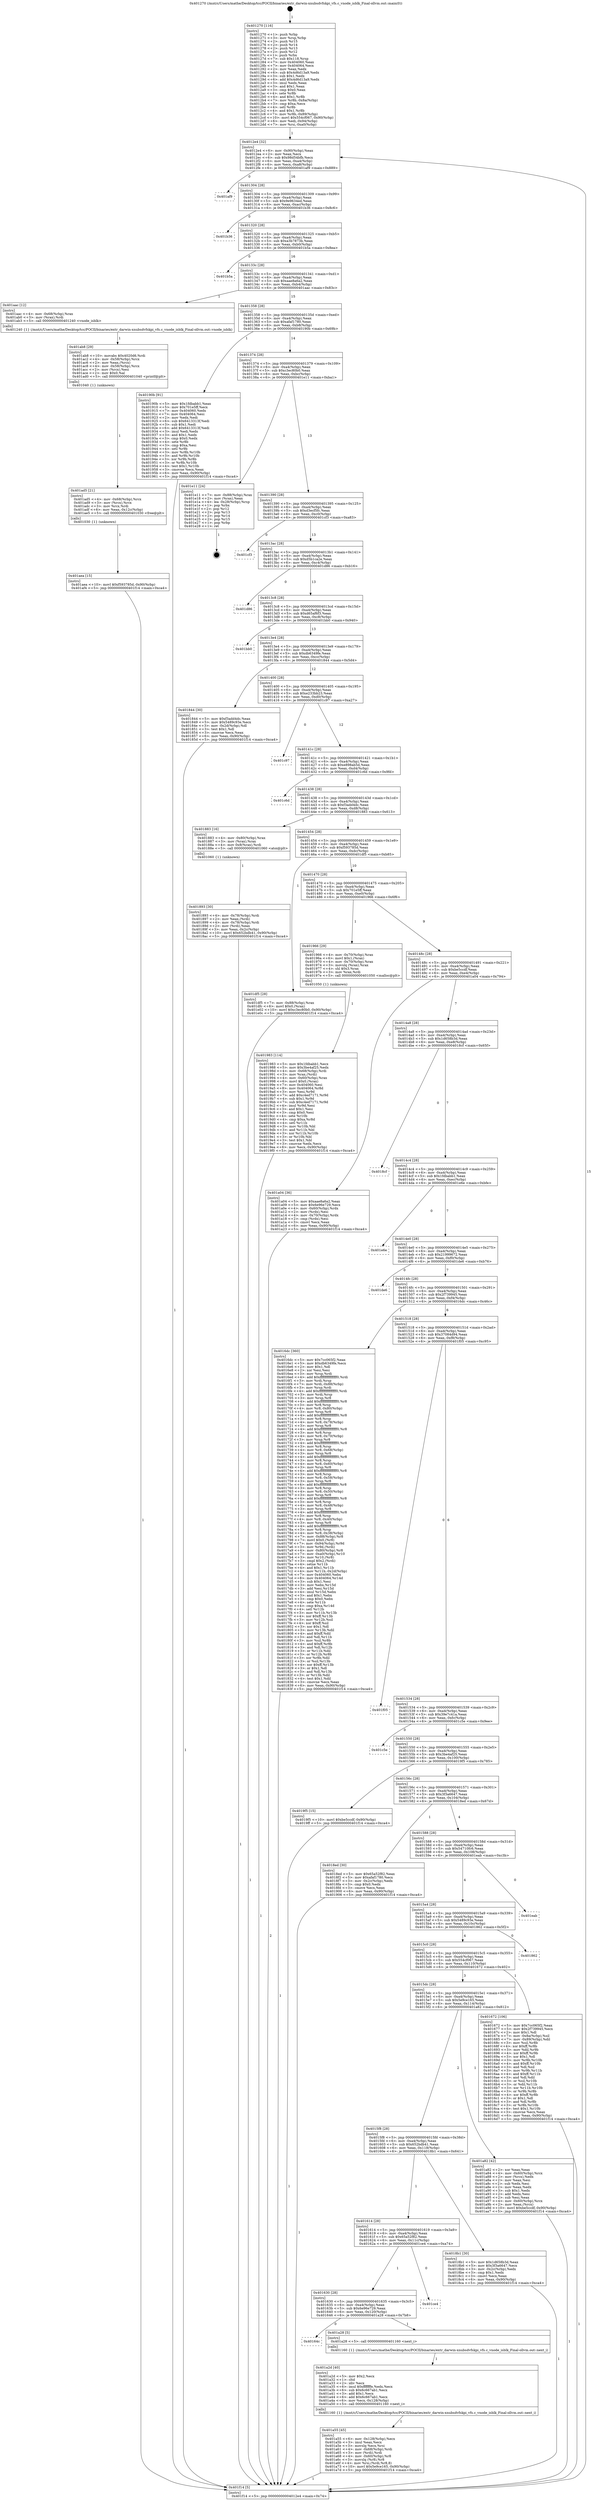 digraph "0x401270" {
  label = "0x401270 (/mnt/c/Users/mathe/Desktop/tcc/POCII/binaries/extr_darwin-xnubsdvfskpi_vfs.c_vnode_isblk_Final-ollvm.out::main(0))"
  labelloc = "t"
  node[shape=record]

  Entry [label="",width=0.3,height=0.3,shape=circle,fillcolor=black,style=filled]
  "0x4012e4" [label="{
     0x4012e4 [32]\l
     | [instrs]\l
     &nbsp;&nbsp;0x4012e4 \<+6\>: mov -0x90(%rbp),%eax\l
     &nbsp;&nbsp;0x4012ea \<+2\>: mov %eax,%ecx\l
     &nbsp;&nbsp;0x4012ec \<+6\>: sub $0x98d54bfb,%ecx\l
     &nbsp;&nbsp;0x4012f2 \<+6\>: mov %eax,-0xa4(%rbp)\l
     &nbsp;&nbsp;0x4012f8 \<+6\>: mov %ecx,-0xa8(%rbp)\l
     &nbsp;&nbsp;0x4012fe \<+6\>: je 0000000000401af9 \<main+0x889\>\l
  }"]
  "0x401af9" [label="{
     0x401af9\l
  }", style=dashed]
  "0x401304" [label="{
     0x401304 [28]\l
     | [instrs]\l
     &nbsp;&nbsp;0x401304 \<+5\>: jmp 0000000000401309 \<main+0x99\>\l
     &nbsp;&nbsp;0x401309 \<+6\>: mov -0xa4(%rbp),%eax\l
     &nbsp;&nbsp;0x40130f \<+5\>: sub $0x9e9634ed,%eax\l
     &nbsp;&nbsp;0x401314 \<+6\>: mov %eax,-0xac(%rbp)\l
     &nbsp;&nbsp;0x40131a \<+6\>: je 0000000000401b36 \<main+0x8c6\>\l
  }"]
  Exit [label="",width=0.3,height=0.3,shape=circle,fillcolor=black,style=filled,peripheries=2]
  "0x401b36" [label="{
     0x401b36\l
  }", style=dashed]
  "0x401320" [label="{
     0x401320 [28]\l
     | [instrs]\l
     &nbsp;&nbsp;0x401320 \<+5\>: jmp 0000000000401325 \<main+0xb5\>\l
     &nbsp;&nbsp;0x401325 \<+6\>: mov -0xa4(%rbp),%eax\l
     &nbsp;&nbsp;0x40132b \<+5\>: sub $0xa3b7873b,%eax\l
     &nbsp;&nbsp;0x401330 \<+6\>: mov %eax,-0xb0(%rbp)\l
     &nbsp;&nbsp;0x401336 \<+6\>: je 0000000000401b5a \<main+0x8ea\>\l
  }"]
  "0x401aea" [label="{
     0x401aea [15]\l
     | [instrs]\l
     &nbsp;&nbsp;0x401aea \<+10\>: movl $0xf593785d,-0x90(%rbp)\l
     &nbsp;&nbsp;0x401af4 \<+5\>: jmp 0000000000401f14 \<main+0xca4\>\l
  }"]
  "0x401b5a" [label="{
     0x401b5a\l
  }", style=dashed]
  "0x40133c" [label="{
     0x40133c [28]\l
     | [instrs]\l
     &nbsp;&nbsp;0x40133c \<+5\>: jmp 0000000000401341 \<main+0xd1\>\l
     &nbsp;&nbsp;0x401341 \<+6\>: mov -0xa4(%rbp),%eax\l
     &nbsp;&nbsp;0x401347 \<+5\>: sub $0xaae8a6a2,%eax\l
     &nbsp;&nbsp;0x40134c \<+6\>: mov %eax,-0xb4(%rbp)\l
     &nbsp;&nbsp;0x401352 \<+6\>: je 0000000000401aac \<main+0x83c\>\l
  }"]
  "0x401ad5" [label="{
     0x401ad5 [21]\l
     | [instrs]\l
     &nbsp;&nbsp;0x401ad5 \<+4\>: mov -0x68(%rbp),%rcx\l
     &nbsp;&nbsp;0x401ad9 \<+3\>: mov (%rcx),%rcx\l
     &nbsp;&nbsp;0x401adc \<+3\>: mov %rcx,%rdi\l
     &nbsp;&nbsp;0x401adf \<+6\>: mov %eax,-0x12c(%rbp)\l
     &nbsp;&nbsp;0x401ae5 \<+5\>: call 0000000000401030 \<free@plt\>\l
     | [calls]\l
     &nbsp;&nbsp;0x401030 \{1\} (unknown)\l
  }"]
  "0x401aac" [label="{
     0x401aac [12]\l
     | [instrs]\l
     &nbsp;&nbsp;0x401aac \<+4\>: mov -0x68(%rbp),%rax\l
     &nbsp;&nbsp;0x401ab0 \<+3\>: mov (%rax),%rdi\l
     &nbsp;&nbsp;0x401ab3 \<+5\>: call 0000000000401240 \<vnode_isblk\>\l
     | [calls]\l
     &nbsp;&nbsp;0x401240 \{1\} (/mnt/c/Users/mathe/Desktop/tcc/POCII/binaries/extr_darwin-xnubsdvfskpi_vfs.c_vnode_isblk_Final-ollvm.out::vnode_isblk)\l
  }"]
  "0x401358" [label="{
     0x401358 [28]\l
     | [instrs]\l
     &nbsp;&nbsp;0x401358 \<+5\>: jmp 000000000040135d \<main+0xed\>\l
     &nbsp;&nbsp;0x40135d \<+6\>: mov -0xa4(%rbp),%eax\l
     &nbsp;&nbsp;0x401363 \<+5\>: sub $0xafaf1780,%eax\l
     &nbsp;&nbsp;0x401368 \<+6\>: mov %eax,-0xb8(%rbp)\l
     &nbsp;&nbsp;0x40136e \<+6\>: je 000000000040190b \<main+0x69b\>\l
  }"]
  "0x401ab8" [label="{
     0x401ab8 [29]\l
     | [instrs]\l
     &nbsp;&nbsp;0x401ab8 \<+10\>: movabs $0x4020d6,%rdi\l
     &nbsp;&nbsp;0x401ac2 \<+4\>: mov -0x58(%rbp),%rcx\l
     &nbsp;&nbsp;0x401ac6 \<+2\>: mov %eax,(%rcx)\l
     &nbsp;&nbsp;0x401ac8 \<+4\>: mov -0x58(%rbp),%rcx\l
     &nbsp;&nbsp;0x401acc \<+2\>: mov (%rcx),%esi\l
     &nbsp;&nbsp;0x401ace \<+2\>: mov $0x0,%al\l
     &nbsp;&nbsp;0x401ad0 \<+5\>: call 0000000000401040 \<printf@plt\>\l
     | [calls]\l
     &nbsp;&nbsp;0x401040 \{1\} (unknown)\l
  }"]
  "0x40190b" [label="{
     0x40190b [91]\l
     | [instrs]\l
     &nbsp;&nbsp;0x40190b \<+5\>: mov $0x1fdbabb1,%eax\l
     &nbsp;&nbsp;0x401910 \<+5\>: mov $0x701e5ff,%ecx\l
     &nbsp;&nbsp;0x401915 \<+7\>: mov 0x404060,%edx\l
     &nbsp;&nbsp;0x40191c \<+7\>: mov 0x404064,%esi\l
     &nbsp;&nbsp;0x401923 \<+2\>: mov %edx,%edi\l
     &nbsp;&nbsp;0x401925 \<+6\>: sub $0x6413313f,%edi\l
     &nbsp;&nbsp;0x40192b \<+3\>: sub $0x1,%edi\l
     &nbsp;&nbsp;0x40192e \<+6\>: add $0x6413313f,%edi\l
     &nbsp;&nbsp;0x401934 \<+3\>: imul %edi,%edx\l
     &nbsp;&nbsp;0x401937 \<+3\>: and $0x1,%edx\l
     &nbsp;&nbsp;0x40193a \<+3\>: cmp $0x0,%edx\l
     &nbsp;&nbsp;0x40193d \<+4\>: sete %r8b\l
     &nbsp;&nbsp;0x401941 \<+3\>: cmp $0xa,%esi\l
     &nbsp;&nbsp;0x401944 \<+4\>: setl %r9b\l
     &nbsp;&nbsp;0x401948 \<+3\>: mov %r8b,%r10b\l
     &nbsp;&nbsp;0x40194b \<+3\>: and %r9b,%r10b\l
     &nbsp;&nbsp;0x40194e \<+3\>: xor %r9b,%r8b\l
     &nbsp;&nbsp;0x401951 \<+3\>: or %r8b,%r10b\l
     &nbsp;&nbsp;0x401954 \<+4\>: test $0x1,%r10b\l
     &nbsp;&nbsp;0x401958 \<+3\>: cmovne %ecx,%eax\l
     &nbsp;&nbsp;0x40195b \<+6\>: mov %eax,-0x90(%rbp)\l
     &nbsp;&nbsp;0x401961 \<+5\>: jmp 0000000000401f14 \<main+0xca4\>\l
  }"]
  "0x401374" [label="{
     0x401374 [28]\l
     | [instrs]\l
     &nbsp;&nbsp;0x401374 \<+5\>: jmp 0000000000401379 \<main+0x109\>\l
     &nbsp;&nbsp;0x401379 \<+6\>: mov -0xa4(%rbp),%eax\l
     &nbsp;&nbsp;0x40137f \<+5\>: sub $0xc3ec80b0,%eax\l
     &nbsp;&nbsp;0x401384 \<+6\>: mov %eax,-0xbc(%rbp)\l
     &nbsp;&nbsp;0x40138a \<+6\>: je 0000000000401e11 \<main+0xba1\>\l
  }"]
  "0x401a55" [label="{
     0x401a55 [45]\l
     | [instrs]\l
     &nbsp;&nbsp;0x401a55 \<+6\>: mov -0x128(%rbp),%ecx\l
     &nbsp;&nbsp;0x401a5b \<+3\>: imul %eax,%ecx\l
     &nbsp;&nbsp;0x401a5e \<+3\>: movslq %ecx,%rsi\l
     &nbsp;&nbsp;0x401a61 \<+4\>: mov -0x68(%rbp),%rdi\l
     &nbsp;&nbsp;0x401a65 \<+3\>: mov (%rdi),%rdi\l
     &nbsp;&nbsp;0x401a68 \<+4\>: mov -0x60(%rbp),%r8\l
     &nbsp;&nbsp;0x401a6c \<+3\>: movslq (%r8),%r8\l
     &nbsp;&nbsp;0x401a6f \<+4\>: mov %rsi,(%rdi,%r8,8)\l
     &nbsp;&nbsp;0x401a73 \<+10\>: movl $0x5e9ce165,-0x90(%rbp)\l
     &nbsp;&nbsp;0x401a7d \<+5\>: jmp 0000000000401f14 \<main+0xca4\>\l
  }"]
  "0x401e11" [label="{
     0x401e11 [24]\l
     | [instrs]\l
     &nbsp;&nbsp;0x401e11 \<+7\>: mov -0x88(%rbp),%rax\l
     &nbsp;&nbsp;0x401e18 \<+2\>: mov (%rax),%eax\l
     &nbsp;&nbsp;0x401e1a \<+4\>: lea -0x28(%rbp),%rsp\l
     &nbsp;&nbsp;0x401e1e \<+1\>: pop %rbx\l
     &nbsp;&nbsp;0x401e1f \<+2\>: pop %r12\l
     &nbsp;&nbsp;0x401e21 \<+2\>: pop %r13\l
     &nbsp;&nbsp;0x401e23 \<+2\>: pop %r14\l
     &nbsp;&nbsp;0x401e25 \<+2\>: pop %r15\l
     &nbsp;&nbsp;0x401e27 \<+1\>: pop %rbp\l
     &nbsp;&nbsp;0x401e28 \<+1\>: ret\l
  }"]
  "0x401390" [label="{
     0x401390 [28]\l
     | [instrs]\l
     &nbsp;&nbsp;0x401390 \<+5\>: jmp 0000000000401395 \<main+0x125\>\l
     &nbsp;&nbsp;0x401395 \<+6\>: mov -0xa4(%rbp),%eax\l
     &nbsp;&nbsp;0x40139b \<+5\>: sub $0xd3ecf5fc,%eax\l
     &nbsp;&nbsp;0x4013a0 \<+6\>: mov %eax,-0xc0(%rbp)\l
     &nbsp;&nbsp;0x4013a6 \<+6\>: je 0000000000401cf3 \<main+0xa83\>\l
  }"]
  "0x401a2d" [label="{
     0x401a2d [40]\l
     | [instrs]\l
     &nbsp;&nbsp;0x401a2d \<+5\>: mov $0x2,%ecx\l
     &nbsp;&nbsp;0x401a32 \<+1\>: cltd\l
     &nbsp;&nbsp;0x401a33 \<+2\>: idiv %ecx\l
     &nbsp;&nbsp;0x401a35 \<+6\>: imul $0xfffffffe,%edx,%ecx\l
     &nbsp;&nbsp;0x401a3b \<+6\>: sub $0x6c667ab1,%ecx\l
     &nbsp;&nbsp;0x401a41 \<+3\>: add $0x1,%ecx\l
     &nbsp;&nbsp;0x401a44 \<+6\>: add $0x6c667ab1,%ecx\l
     &nbsp;&nbsp;0x401a4a \<+6\>: mov %ecx,-0x128(%rbp)\l
     &nbsp;&nbsp;0x401a50 \<+5\>: call 0000000000401160 \<next_i\>\l
     | [calls]\l
     &nbsp;&nbsp;0x401160 \{1\} (/mnt/c/Users/mathe/Desktop/tcc/POCII/binaries/extr_darwin-xnubsdvfskpi_vfs.c_vnode_isblk_Final-ollvm.out::next_i)\l
  }"]
  "0x401cf3" [label="{
     0x401cf3\l
  }", style=dashed]
  "0x4013ac" [label="{
     0x4013ac [28]\l
     | [instrs]\l
     &nbsp;&nbsp;0x4013ac \<+5\>: jmp 00000000004013b1 \<main+0x141\>\l
     &nbsp;&nbsp;0x4013b1 \<+6\>: mov -0xa4(%rbp),%eax\l
     &nbsp;&nbsp;0x4013b7 \<+5\>: sub $0xd5b1ca2e,%eax\l
     &nbsp;&nbsp;0x4013bc \<+6\>: mov %eax,-0xc4(%rbp)\l
     &nbsp;&nbsp;0x4013c2 \<+6\>: je 0000000000401d86 \<main+0xb16\>\l
  }"]
  "0x40164c" [label="{
     0x40164c\l
  }", style=dashed]
  "0x401d86" [label="{
     0x401d86\l
  }", style=dashed]
  "0x4013c8" [label="{
     0x4013c8 [28]\l
     | [instrs]\l
     &nbsp;&nbsp;0x4013c8 \<+5\>: jmp 00000000004013cd \<main+0x15d\>\l
     &nbsp;&nbsp;0x4013cd \<+6\>: mov -0xa4(%rbp),%eax\l
     &nbsp;&nbsp;0x4013d3 \<+5\>: sub $0xd65af6f3,%eax\l
     &nbsp;&nbsp;0x4013d8 \<+6\>: mov %eax,-0xc8(%rbp)\l
     &nbsp;&nbsp;0x4013de \<+6\>: je 0000000000401bb0 \<main+0x940\>\l
  }"]
  "0x401a28" [label="{
     0x401a28 [5]\l
     | [instrs]\l
     &nbsp;&nbsp;0x401a28 \<+5\>: call 0000000000401160 \<next_i\>\l
     | [calls]\l
     &nbsp;&nbsp;0x401160 \{1\} (/mnt/c/Users/mathe/Desktop/tcc/POCII/binaries/extr_darwin-xnubsdvfskpi_vfs.c_vnode_isblk_Final-ollvm.out::next_i)\l
  }"]
  "0x401bb0" [label="{
     0x401bb0\l
  }", style=dashed]
  "0x4013e4" [label="{
     0x4013e4 [28]\l
     | [instrs]\l
     &nbsp;&nbsp;0x4013e4 \<+5\>: jmp 00000000004013e9 \<main+0x179\>\l
     &nbsp;&nbsp;0x4013e9 \<+6\>: mov -0xa4(%rbp),%eax\l
     &nbsp;&nbsp;0x4013ef \<+5\>: sub $0xdb6349fe,%eax\l
     &nbsp;&nbsp;0x4013f4 \<+6\>: mov %eax,-0xcc(%rbp)\l
     &nbsp;&nbsp;0x4013fa \<+6\>: je 0000000000401844 \<main+0x5d4\>\l
  }"]
  "0x401630" [label="{
     0x401630 [28]\l
     | [instrs]\l
     &nbsp;&nbsp;0x401630 \<+5\>: jmp 0000000000401635 \<main+0x3c5\>\l
     &nbsp;&nbsp;0x401635 \<+6\>: mov -0xa4(%rbp),%eax\l
     &nbsp;&nbsp;0x40163b \<+5\>: sub $0x6e96e729,%eax\l
     &nbsp;&nbsp;0x401640 \<+6\>: mov %eax,-0x120(%rbp)\l
     &nbsp;&nbsp;0x401646 \<+6\>: je 0000000000401a28 \<main+0x7b8\>\l
  }"]
  "0x401844" [label="{
     0x401844 [30]\l
     | [instrs]\l
     &nbsp;&nbsp;0x401844 \<+5\>: mov $0xf3add4dc,%eax\l
     &nbsp;&nbsp;0x401849 \<+5\>: mov $0x5489c93e,%ecx\l
     &nbsp;&nbsp;0x40184e \<+3\>: mov -0x2d(%rbp),%dl\l
     &nbsp;&nbsp;0x401851 \<+3\>: test $0x1,%dl\l
     &nbsp;&nbsp;0x401854 \<+3\>: cmovne %ecx,%eax\l
     &nbsp;&nbsp;0x401857 \<+6\>: mov %eax,-0x90(%rbp)\l
     &nbsp;&nbsp;0x40185d \<+5\>: jmp 0000000000401f14 \<main+0xca4\>\l
  }"]
  "0x401400" [label="{
     0x401400 [28]\l
     | [instrs]\l
     &nbsp;&nbsp;0x401400 \<+5\>: jmp 0000000000401405 \<main+0x195\>\l
     &nbsp;&nbsp;0x401405 \<+6\>: mov -0xa4(%rbp),%eax\l
     &nbsp;&nbsp;0x40140b \<+5\>: sub $0xe233bb23,%eax\l
     &nbsp;&nbsp;0x401410 \<+6\>: mov %eax,-0xd0(%rbp)\l
     &nbsp;&nbsp;0x401416 \<+6\>: je 0000000000401c97 \<main+0xa27\>\l
  }"]
  "0x401ce4" [label="{
     0x401ce4\l
  }", style=dashed]
  "0x401c97" [label="{
     0x401c97\l
  }", style=dashed]
  "0x40141c" [label="{
     0x40141c [28]\l
     | [instrs]\l
     &nbsp;&nbsp;0x40141c \<+5\>: jmp 0000000000401421 \<main+0x1b1\>\l
     &nbsp;&nbsp;0x401421 \<+6\>: mov -0xa4(%rbp),%eax\l
     &nbsp;&nbsp;0x401427 \<+5\>: sub $0xe898ab5d,%eax\l
     &nbsp;&nbsp;0x40142c \<+6\>: mov %eax,-0xd4(%rbp)\l
     &nbsp;&nbsp;0x401432 \<+6\>: je 0000000000401c6d \<main+0x9fd\>\l
  }"]
  "0x401983" [label="{
     0x401983 [114]\l
     | [instrs]\l
     &nbsp;&nbsp;0x401983 \<+5\>: mov $0x1fdbabb1,%ecx\l
     &nbsp;&nbsp;0x401988 \<+5\>: mov $0x3be4af25,%edx\l
     &nbsp;&nbsp;0x40198d \<+4\>: mov -0x68(%rbp),%rdi\l
     &nbsp;&nbsp;0x401991 \<+3\>: mov %rax,(%rdi)\l
     &nbsp;&nbsp;0x401994 \<+4\>: mov -0x60(%rbp),%rax\l
     &nbsp;&nbsp;0x401998 \<+6\>: movl $0x0,(%rax)\l
     &nbsp;&nbsp;0x40199e \<+7\>: mov 0x404060,%esi\l
     &nbsp;&nbsp;0x4019a5 \<+8\>: mov 0x404064,%r8d\l
     &nbsp;&nbsp;0x4019ad \<+3\>: mov %esi,%r9d\l
     &nbsp;&nbsp;0x4019b0 \<+7\>: add $0xc4ed7171,%r9d\l
     &nbsp;&nbsp;0x4019b7 \<+4\>: sub $0x1,%r9d\l
     &nbsp;&nbsp;0x4019bb \<+7\>: sub $0xc4ed7171,%r9d\l
     &nbsp;&nbsp;0x4019c2 \<+4\>: imul %r9d,%esi\l
     &nbsp;&nbsp;0x4019c6 \<+3\>: and $0x1,%esi\l
     &nbsp;&nbsp;0x4019c9 \<+3\>: cmp $0x0,%esi\l
     &nbsp;&nbsp;0x4019cc \<+4\>: sete %r10b\l
     &nbsp;&nbsp;0x4019d0 \<+4\>: cmp $0xa,%r8d\l
     &nbsp;&nbsp;0x4019d4 \<+4\>: setl %r11b\l
     &nbsp;&nbsp;0x4019d8 \<+3\>: mov %r10b,%bl\l
     &nbsp;&nbsp;0x4019db \<+3\>: and %r11b,%bl\l
     &nbsp;&nbsp;0x4019de \<+3\>: xor %r11b,%r10b\l
     &nbsp;&nbsp;0x4019e1 \<+3\>: or %r10b,%bl\l
     &nbsp;&nbsp;0x4019e4 \<+3\>: test $0x1,%bl\l
     &nbsp;&nbsp;0x4019e7 \<+3\>: cmovne %edx,%ecx\l
     &nbsp;&nbsp;0x4019ea \<+6\>: mov %ecx,-0x90(%rbp)\l
     &nbsp;&nbsp;0x4019f0 \<+5\>: jmp 0000000000401f14 \<main+0xca4\>\l
  }"]
  "0x401c6d" [label="{
     0x401c6d\l
  }", style=dashed]
  "0x401438" [label="{
     0x401438 [28]\l
     | [instrs]\l
     &nbsp;&nbsp;0x401438 \<+5\>: jmp 000000000040143d \<main+0x1cd\>\l
     &nbsp;&nbsp;0x40143d \<+6\>: mov -0xa4(%rbp),%eax\l
     &nbsp;&nbsp;0x401443 \<+5\>: sub $0xf3add4dc,%eax\l
     &nbsp;&nbsp;0x401448 \<+6\>: mov %eax,-0xd8(%rbp)\l
     &nbsp;&nbsp;0x40144e \<+6\>: je 0000000000401883 \<main+0x613\>\l
  }"]
  "0x401614" [label="{
     0x401614 [28]\l
     | [instrs]\l
     &nbsp;&nbsp;0x401614 \<+5\>: jmp 0000000000401619 \<main+0x3a9\>\l
     &nbsp;&nbsp;0x401619 \<+6\>: mov -0xa4(%rbp),%eax\l
     &nbsp;&nbsp;0x40161f \<+5\>: sub $0x65a52f82,%eax\l
     &nbsp;&nbsp;0x401624 \<+6\>: mov %eax,-0x11c(%rbp)\l
     &nbsp;&nbsp;0x40162a \<+6\>: je 0000000000401ce4 \<main+0xa74\>\l
  }"]
  "0x401883" [label="{
     0x401883 [16]\l
     | [instrs]\l
     &nbsp;&nbsp;0x401883 \<+4\>: mov -0x80(%rbp),%rax\l
     &nbsp;&nbsp;0x401887 \<+3\>: mov (%rax),%rax\l
     &nbsp;&nbsp;0x40188a \<+4\>: mov 0x8(%rax),%rdi\l
     &nbsp;&nbsp;0x40188e \<+5\>: call 0000000000401060 \<atoi@plt\>\l
     | [calls]\l
     &nbsp;&nbsp;0x401060 \{1\} (unknown)\l
  }"]
  "0x401454" [label="{
     0x401454 [28]\l
     | [instrs]\l
     &nbsp;&nbsp;0x401454 \<+5\>: jmp 0000000000401459 \<main+0x1e9\>\l
     &nbsp;&nbsp;0x401459 \<+6\>: mov -0xa4(%rbp),%eax\l
     &nbsp;&nbsp;0x40145f \<+5\>: sub $0xf593785d,%eax\l
     &nbsp;&nbsp;0x401464 \<+6\>: mov %eax,-0xdc(%rbp)\l
     &nbsp;&nbsp;0x40146a \<+6\>: je 0000000000401df5 \<main+0xb85\>\l
  }"]
  "0x4018b1" [label="{
     0x4018b1 [30]\l
     | [instrs]\l
     &nbsp;&nbsp;0x4018b1 \<+5\>: mov $0x1d658b3d,%eax\l
     &nbsp;&nbsp;0x4018b6 \<+5\>: mov $0x3f3a6647,%ecx\l
     &nbsp;&nbsp;0x4018bb \<+3\>: mov -0x2c(%rbp),%edx\l
     &nbsp;&nbsp;0x4018be \<+3\>: cmp $0x1,%edx\l
     &nbsp;&nbsp;0x4018c1 \<+3\>: cmovl %ecx,%eax\l
     &nbsp;&nbsp;0x4018c4 \<+6\>: mov %eax,-0x90(%rbp)\l
     &nbsp;&nbsp;0x4018ca \<+5\>: jmp 0000000000401f14 \<main+0xca4\>\l
  }"]
  "0x401df5" [label="{
     0x401df5 [28]\l
     | [instrs]\l
     &nbsp;&nbsp;0x401df5 \<+7\>: mov -0x88(%rbp),%rax\l
     &nbsp;&nbsp;0x401dfc \<+6\>: movl $0x0,(%rax)\l
     &nbsp;&nbsp;0x401e02 \<+10\>: movl $0xc3ec80b0,-0x90(%rbp)\l
     &nbsp;&nbsp;0x401e0c \<+5\>: jmp 0000000000401f14 \<main+0xca4\>\l
  }"]
  "0x401470" [label="{
     0x401470 [28]\l
     | [instrs]\l
     &nbsp;&nbsp;0x401470 \<+5\>: jmp 0000000000401475 \<main+0x205\>\l
     &nbsp;&nbsp;0x401475 \<+6\>: mov -0xa4(%rbp),%eax\l
     &nbsp;&nbsp;0x40147b \<+5\>: sub $0x701e5ff,%eax\l
     &nbsp;&nbsp;0x401480 \<+6\>: mov %eax,-0xe0(%rbp)\l
     &nbsp;&nbsp;0x401486 \<+6\>: je 0000000000401966 \<main+0x6f6\>\l
  }"]
  "0x4015f8" [label="{
     0x4015f8 [28]\l
     | [instrs]\l
     &nbsp;&nbsp;0x4015f8 \<+5\>: jmp 00000000004015fd \<main+0x38d\>\l
     &nbsp;&nbsp;0x4015fd \<+6\>: mov -0xa4(%rbp),%eax\l
     &nbsp;&nbsp;0x401603 \<+5\>: sub $0x652bdb41,%eax\l
     &nbsp;&nbsp;0x401608 \<+6\>: mov %eax,-0x118(%rbp)\l
     &nbsp;&nbsp;0x40160e \<+6\>: je 00000000004018b1 \<main+0x641\>\l
  }"]
  "0x401966" [label="{
     0x401966 [29]\l
     | [instrs]\l
     &nbsp;&nbsp;0x401966 \<+4\>: mov -0x70(%rbp),%rax\l
     &nbsp;&nbsp;0x40196a \<+6\>: movl $0x1,(%rax)\l
     &nbsp;&nbsp;0x401970 \<+4\>: mov -0x70(%rbp),%rax\l
     &nbsp;&nbsp;0x401974 \<+3\>: movslq (%rax),%rax\l
     &nbsp;&nbsp;0x401977 \<+4\>: shl $0x3,%rax\l
     &nbsp;&nbsp;0x40197b \<+3\>: mov %rax,%rdi\l
     &nbsp;&nbsp;0x40197e \<+5\>: call 0000000000401050 \<malloc@plt\>\l
     | [calls]\l
     &nbsp;&nbsp;0x401050 \{1\} (unknown)\l
  }"]
  "0x40148c" [label="{
     0x40148c [28]\l
     | [instrs]\l
     &nbsp;&nbsp;0x40148c \<+5\>: jmp 0000000000401491 \<main+0x221\>\l
     &nbsp;&nbsp;0x401491 \<+6\>: mov -0xa4(%rbp),%eax\l
     &nbsp;&nbsp;0x401497 \<+5\>: sub $0xbe5ccdf,%eax\l
     &nbsp;&nbsp;0x40149c \<+6\>: mov %eax,-0xe4(%rbp)\l
     &nbsp;&nbsp;0x4014a2 \<+6\>: je 0000000000401a04 \<main+0x794\>\l
  }"]
  "0x401a82" [label="{
     0x401a82 [42]\l
     | [instrs]\l
     &nbsp;&nbsp;0x401a82 \<+2\>: xor %eax,%eax\l
     &nbsp;&nbsp;0x401a84 \<+4\>: mov -0x60(%rbp),%rcx\l
     &nbsp;&nbsp;0x401a88 \<+2\>: mov (%rcx),%edx\l
     &nbsp;&nbsp;0x401a8a \<+2\>: mov %eax,%esi\l
     &nbsp;&nbsp;0x401a8c \<+2\>: sub %edx,%esi\l
     &nbsp;&nbsp;0x401a8e \<+2\>: mov %eax,%edx\l
     &nbsp;&nbsp;0x401a90 \<+3\>: sub $0x1,%edx\l
     &nbsp;&nbsp;0x401a93 \<+2\>: add %edx,%esi\l
     &nbsp;&nbsp;0x401a95 \<+2\>: sub %esi,%eax\l
     &nbsp;&nbsp;0x401a97 \<+4\>: mov -0x60(%rbp),%rcx\l
     &nbsp;&nbsp;0x401a9b \<+2\>: mov %eax,(%rcx)\l
     &nbsp;&nbsp;0x401a9d \<+10\>: movl $0xbe5ccdf,-0x90(%rbp)\l
     &nbsp;&nbsp;0x401aa7 \<+5\>: jmp 0000000000401f14 \<main+0xca4\>\l
  }"]
  "0x401a04" [label="{
     0x401a04 [36]\l
     | [instrs]\l
     &nbsp;&nbsp;0x401a04 \<+5\>: mov $0xaae8a6a2,%eax\l
     &nbsp;&nbsp;0x401a09 \<+5\>: mov $0x6e96e729,%ecx\l
     &nbsp;&nbsp;0x401a0e \<+4\>: mov -0x60(%rbp),%rdx\l
     &nbsp;&nbsp;0x401a12 \<+2\>: mov (%rdx),%esi\l
     &nbsp;&nbsp;0x401a14 \<+4\>: mov -0x70(%rbp),%rdx\l
     &nbsp;&nbsp;0x401a18 \<+2\>: cmp (%rdx),%esi\l
     &nbsp;&nbsp;0x401a1a \<+3\>: cmovl %ecx,%eax\l
     &nbsp;&nbsp;0x401a1d \<+6\>: mov %eax,-0x90(%rbp)\l
     &nbsp;&nbsp;0x401a23 \<+5\>: jmp 0000000000401f14 \<main+0xca4\>\l
  }"]
  "0x4014a8" [label="{
     0x4014a8 [28]\l
     | [instrs]\l
     &nbsp;&nbsp;0x4014a8 \<+5\>: jmp 00000000004014ad \<main+0x23d\>\l
     &nbsp;&nbsp;0x4014ad \<+6\>: mov -0xa4(%rbp),%eax\l
     &nbsp;&nbsp;0x4014b3 \<+5\>: sub $0x1d658b3d,%eax\l
     &nbsp;&nbsp;0x4014b8 \<+6\>: mov %eax,-0xe8(%rbp)\l
     &nbsp;&nbsp;0x4014be \<+6\>: je 00000000004018cf \<main+0x65f\>\l
  }"]
  "0x401893" [label="{
     0x401893 [30]\l
     | [instrs]\l
     &nbsp;&nbsp;0x401893 \<+4\>: mov -0x78(%rbp),%rdi\l
     &nbsp;&nbsp;0x401897 \<+2\>: mov %eax,(%rdi)\l
     &nbsp;&nbsp;0x401899 \<+4\>: mov -0x78(%rbp),%rdi\l
     &nbsp;&nbsp;0x40189d \<+2\>: mov (%rdi),%eax\l
     &nbsp;&nbsp;0x40189f \<+3\>: mov %eax,-0x2c(%rbp)\l
     &nbsp;&nbsp;0x4018a2 \<+10\>: movl $0x652bdb41,-0x90(%rbp)\l
     &nbsp;&nbsp;0x4018ac \<+5\>: jmp 0000000000401f14 \<main+0xca4\>\l
  }"]
  "0x4018cf" [label="{
     0x4018cf\l
  }", style=dashed]
  "0x4014c4" [label="{
     0x4014c4 [28]\l
     | [instrs]\l
     &nbsp;&nbsp;0x4014c4 \<+5\>: jmp 00000000004014c9 \<main+0x259\>\l
     &nbsp;&nbsp;0x4014c9 \<+6\>: mov -0xa4(%rbp),%eax\l
     &nbsp;&nbsp;0x4014cf \<+5\>: sub $0x1fdbabb1,%eax\l
     &nbsp;&nbsp;0x4014d4 \<+6\>: mov %eax,-0xec(%rbp)\l
     &nbsp;&nbsp;0x4014da \<+6\>: je 0000000000401e6e \<main+0xbfe\>\l
  }"]
  "0x401270" [label="{
     0x401270 [116]\l
     | [instrs]\l
     &nbsp;&nbsp;0x401270 \<+1\>: push %rbp\l
     &nbsp;&nbsp;0x401271 \<+3\>: mov %rsp,%rbp\l
     &nbsp;&nbsp;0x401274 \<+2\>: push %r15\l
     &nbsp;&nbsp;0x401276 \<+2\>: push %r14\l
     &nbsp;&nbsp;0x401278 \<+2\>: push %r13\l
     &nbsp;&nbsp;0x40127a \<+2\>: push %r12\l
     &nbsp;&nbsp;0x40127c \<+1\>: push %rbx\l
     &nbsp;&nbsp;0x40127d \<+7\>: sub $0x118,%rsp\l
     &nbsp;&nbsp;0x401284 \<+7\>: mov 0x404060,%eax\l
     &nbsp;&nbsp;0x40128b \<+7\>: mov 0x404064,%ecx\l
     &nbsp;&nbsp;0x401292 \<+2\>: mov %eax,%edx\l
     &nbsp;&nbsp;0x401294 \<+6\>: sub $0x4d6d13a9,%edx\l
     &nbsp;&nbsp;0x40129a \<+3\>: sub $0x1,%edx\l
     &nbsp;&nbsp;0x40129d \<+6\>: add $0x4d6d13a9,%edx\l
     &nbsp;&nbsp;0x4012a3 \<+3\>: imul %edx,%eax\l
     &nbsp;&nbsp;0x4012a6 \<+3\>: and $0x1,%eax\l
     &nbsp;&nbsp;0x4012a9 \<+3\>: cmp $0x0,%eax\l
     &nbsp;&nbsp;0x4012ac \<+4\>: sete %r8b\l
     &nbsp;&nbsp;0x4012b0 \<+4\>: and $0x1,%r8b\l
     &nbsp;&nbsp;0x4012b4 \<+7\>: mov %r8b,-0x8a(%rbp)\l
     &nbsp;&nbsp;0x4012bb \<+3\>: cmp $0xa,%ecx\l
     &nbsp;&nbsp;0x4012be \<+4\>: setl %r8b\l
     &nbsp;&nbsp;0x4012c2 \<+4\>: and $0x1,%r8b\l
     &nbsp;&nbsp;0x4012c6 \<+7\>: mov %r8b,-0x89(%rbp)\l
     &nbsp;&nbsp;0x4012cd \<+10\>: movl $0x554cf067,-0x90(%rbp)\l
     &nbsp;&nbsp;0x4012d7 \<+6\>: mov %edi,-0x94(%rbp)\l
     &nbsp;&nbsp;0x4012dd \<+7\>: mov %rsi,-0xa0(%rbp)\l
  }"]
  "0x401e6e" [label="{
     0x401e6e\l
  }", style=dashed]
  "0x4014e0" [label="{
     0x4014e0 [28]\l
     | [instrs]\l
     &nbsp;&nbsp;0x4014e0 \<+5\>: jmp 00000000004014e5 \<main+0x275\>\l
     &nbsp;&nbsp;0x4014e5 \<+6\>: mov -0xa4(%rbp),%eax\l
     &nbsp;&nbsp;0x4014eb \<+5\>: sub $0x21999672,%eax\l
     &nbsp;&nbsp;0x4014f0 \<+6\>: mov %eax,-0xf0(%rbp)\l
     &nbsp;&nbsp;0x4014f6 \<+6\>: je 0000000000401de6 \<main+0xb76\>\l
  }"]
  "0x401f14" [label="{
     0x401f14 [5]\l
     | [instrs]\l
     &nbsp;&nbsp;0x401f14 \<+5\>: jmp 00000000004012e4 \<main+0x74\>\l
  }"]
  "0x401de6" [label="{
     0x401de6\l
  }", style=dashed]
  "0x4014fc" [label="{
     0x4014fc [28]\l
     | [instrs]\l
     &nbsp;&nbsp;0x4014fc \<+5\>: jmp 0000000000401501 \<main+0x291\>\l
     &nbsp;&nbsp;0x401501 \<+6\>: mov -0xa4(%rbp),%eax\l
     &nbsp;&nbsp;0x401507 \<+5\>: sub $0x2f739945,%eax\l
     &nbsp;&nbsp;0x40150c \<+6\>: mov %eax,-0xf4(%rbp)\l
     &nbsp;&nbsp;0x401512 \<+6\>: je 00000000004016dc \<main+0x46c\>\l
  }"]
  "0x4015dc" [label="{
     0x4015dc [28]\l
     | [instrs]\l
     &nbsp;&nbsp;0x4015dc \<+5\>: jmp 00000000004015e1 \<main+0x371\>\l
     &nbsp;&nbsp;0x4015e1 \<+6\>: mov -0xa4(%rbp),%eax\l
     &nbsp;&nbsp;0x4015e7 \<+5\>: sub $0x5e9ce165,%eax\l
     &nbsp;&nbsp;0x4015ec \<+6\>: mov %eax,-0x114(%rbp)\l
     &nbsp;&nbsp;0x4015f2 \<+6\>: je 0000000000401a82 \<main+0x812\>\l
  }"]
  "0x4016dc" [label="{
     0x4016dc [360]\l
     | [instrs]\l
     &nbsp;&nbsp;0x4016dc \<+5\>: mov $0x7cc065f2,%eax\l
     &nbsp;&nbsp;0x4016e1 \<+5\>: mov $0xdb6349fe,%ecx\l
     &nbsp;&nbsp;0x4016e6 \<+2\>: mov $0x1,%dl\l
     &nbsp;&nbsp;0x4016e8 \<+2\>: xor %esi,%esi\l
     &nbsp;&nbsp;0x4016ea \<+3\>: mov %rsp,%rdi\l
     &nbsp;&nbsp;0x4016ed \<+4\>: add $0xfffffffffffffff0,%rdi\l
     &nbsp;&nbsp;0x4016f1 \<+3\>: mov %rdi,%rsp\l
     &nbsp;&nbsp;0x4016f4 \<+7\>: mov %rdi,-0x88(%rbp)\l
     &nbsp;&nbsp;0x4016fb \<+3\>: mov %rsp,%rdi\l
     &nbsp;&nbsp;0x4016fe \<+4\>: add $0xfffffffffffffff0,%rdi\l
     &nbsp;&nbsp;0x401702 \<+3\>: mov %rdi,%rsp\l
     &nbsp;&nbsp;0x401705 \<+3\>: mov %rsp,%r8\l
     &nbsp;&nbsp;0x401708 \<+4\>: add $0xfffffffffffffff0,%r8\l
     &nbsp;&nbsp;0x40170c \<+3\>: mov %r8,%rsp\l
     &nbsp;&nbsp;0x40170f \<+4\>: mov %r8,-0x80(%rbp)\l
     &nbsp;&nbsp;0x401713 \<+3\>: mov %rsp,%r8\l
     &nbsp;&nbsp;0x401716 \<+4\>: add $0xfffffffffffffff0,%r8\l
     &nbsp;&nbsp;0x40171a \<+3\>: mov %r8,%rsp\l
     &nbsp;&nbsp;0x40171d \<+4\>: mov %r8,-0x78(%rbp)\l
     &nbsp;&nbsp;0x401721 \<+3\>: mov %rsp,%r8\l
     &nbsp;&nbsp;0x401724 \<+4\>: add $0xfffffffffffffff0,%r8\l
     &nbsp;&nbsp;0x401728 \<+3\>: mov %r8,%rsp\l
     &nbsp;&nbsp;0x40172b \<+4\>: mov %r8,-0x70(%rbp)\l
     &nbsp;&nbsp;0x40172f \<+3\>: mov %rsp,%r8\l
     &nbsp;&nbsp;0x401732 \<+4\>: add $0xfffffffffffffff0,%r8\l
     &nbsp;&nbsp;0x401736 \<+3\>: mov %r8,%rsp\l
     &nbsp;&nbsp;0x401739 \<+4\>: mov %r8,-0x68(%rbp)\l
     &nbsp;&nbsp;0x40173d \<+3\>: mov %rsp,%r8\l
     &nbsp;&nbsp;0x401740 \<+4\>: add $0xfffffffffffffff0,%r8\l
     &nbsp;&nbsp;0x401744 \<+3\>: mov %r8,%rsp\l
     &nbsp;&nbsp;0x401747 \<+4\>: mov %r8,-0x60(%rbp)\l
     &nbsp;&nbsp;0x40174b \<+3\>: mov %rsp,%r8\l
     &nbsp;&nbsp;0x40174e \<+4\>: add $0xfffffffffffffff0,%r8\l
     &nbsp;&nbsp;0x401752 \<+3\>: mov %r8,%rsp\l
     &nbsp;&nbsp;0x401755 \<+4\>: mov %r8,-0x58(%rbp)\l
     &nbsp;&nbsp;0x401759 \<+3\>: mov %rsp,%r8\l
     &nbsp;&nbsp;0x40175c \<+4\>: add $0xfffffffffffffff0,%r8\l
     &nbsp;&nbsp;0x401760 \<+3\>: mov %r8,%rsp\l
     &nbsp;&nbsp;0x401763 \<+4\>: mov %r8,-0x50(%rbp)\l
     &nbsp;&nbsp;0x401767 \<+3\>: mov %rsp,%r8\l
     &nbsp;&nbsp;0x40176a \<+4\>: add $0xfffffffffffffff0,%r8\l
     &nbsp;&nbsp;0x40176e \<+3\>: mov %r8,%rsp\l
     &nbsp;&nbsp;0x401771 \<+4\>: mov %r8,-0x48(%rbp)\l
     &nbsp;&nbsp;0x401775 \<+3\>: mov %rsp,%r8\l
     &nbsp;&nbsp;0x401778 \<+4\>: add $0xfffffffffffffff0,%r8\l
     &nbsp;&nbsp;0x40177c \<+3\>: mov %r8,%rsp\l
     &nbsp;&nbsp;0x40177f \<+4\>: mov %r8,-0x40(%rbp)\l
     &nbsp;&nbsp;0x401783 \<+3\>: mov %rsp,%r8\l
     &nbsp;&nbsp;0x401786 \<+4\>: add $0xfffffffffffffff0,%r8\l
     &nbsp;&nbsp;0x40178a \<+3\>: mov %r8,%rsp\l
     &nbsp;&nbsp;0x40178d \<+4\>: mov %r8,-0x38(%rbp)\l
     &nbsp;&nbsp;0x401791 \<+7\>: mov -0x88(%rbp),%r8\l
     &nbsp;&nbsp;0x401798 \<+7\>: movl $0x0,(%r8)\l
     &nbsp;&nbsp;0x40179f \<+7\>: mov -0x94(%rbp),%r9d\l
     &nbsp;&nbsp;0x4017a6 \<+3\>: mov %r9d,(%rdi)\l
     &nbsp;&nbsp;0x4017a9 \<+4\>: mov -0x80(%rbp),%r8\l
     &nbsp;&nbsp;0x4017ad \<+7\>: mov -0xa0(%rbp),%r10\l
     &nbsp;&nbsp;0x4017b4 \<+3\>: mov %r10,(%r8)\l
     &nbsp;&nbsp;0x4017b7 \<+3\>: cmpl $0x2,(%rdi)\l
     &nbsp;&nbsp;0x4017ba \<+4\>: setne %r11b\l
     &nbsp;&nbsp;0x4017be \<+4\>: and $0x1,%r11b\l
     &nbsp;&nbsp;0x4017c2 \<+4\>: mov %r11b,-0x2d(%rbp)\l
     &nbsp;&nbsp;0x4017c6 \<+7\>: mov 0x404060,%ebx\l
     &nbsp;&nbsp;0x4017cd \<+8\>: mov 0x404064,%r14d\l
     &nbsp;&nbsp;0x4017d5 \<+3\>: sub $0x1,%esi\l
     &nbsp;&nbsp;0x4017d8 \<+3\>: mov %ebx,%r15d\l
     &nbsp;&nbsp;0x4017db \<+3\>: add %esi,%r15d\l
     &nbsp;&nbsp;0x4017de \<+4\>: imul %r15d,%ebx\l
     &nbsp;&nbsp;0x4017e2 \<+3\>: and $0x1,%ebx\l
     &nbsp;&nbsp;0x4017e5 \<+3\>: cmp $0x0,%ebx\l
     &nbsp;&nbsp;0x4017e8 \<+4\>: sete %r11b\l
     &nbsp;&nbsp;0x4017ec \<+4\>: cmp $0xa,%r14d\l
     &nbsp;&nbsp;0x4017f0 \<+4\>: setl %r12b\l
     &nbsp;&nbsp;0x4017f4 \<+3\>: mov %r11b,%r13b\l
     &nbsp;&nbsp;0x4017f7 \<+4\>: xor $0xff,%r13b\l
     &nbsp;&nbsp;0x4017fb \<+3\>: mov %r12b,%sil\l
     &nbsp;&nbsp;0x4017fe \<+4\>: xor $0xff,%sil\l
     &nbsp;&nbsp;0x401802 \<+3\>: xor $0x1,%dl\l
     &nbsp;&nbsp;0x401805 \<+3\>: mov %r13b,%dil\l
     &nbsp;&nbsp;0x401808 \<+4\>: and $0xff,%dil\l
     &nbsp;&nbsp;0x40180c \<+3\>: and %dl,%r11b\l
     &nbsp;&nbsp;0x40180f \<+3\>: mov %sil,%r8b\l
     &nbsp;&nbsp;0x401812 \<+4\>: and $0xff,%r8b\l
     &nbsp;&nbsp;0x401816 \<+3\>: and %dl,%r12b\l
     &nbsp;&nbsp;0x401819 \<+3\>: or %r11b,%dil\l
     &nbsp;&nbsp;0x40181c \<+3\>: or %r12b,%r8b\l
     &nbsp;&nbsp;0x40181f \<+3\>: xor %r8b,%dil\l
     &nbsp;&nbsp;0x401822 \<+3\>: or %sil,%r13b\l
     &nbsp;&nbsp;0x401825 \<+4\>: xor $0xff,%r13b\l
     &nbsp;&nbsp;0x401829 \<+3\>: or $0x1,%dl\l
     &nbsp;&nbsp;0x40182c \<+3\>: and %dl,%r13b\l
     &nbsp;&nbsp;0x40182f \<+3\>: or %r13b,%dil\l
     &nbsp;&nbsp;0x401832 \<+4\>: test $0x1,%dil\l
     &nbsp;&nbsp;0x401836 \<+3\>: cmovne %ecx,%eax\l
     &nbsp;&nbsp;0x401839 \<+6\>: mov %eax,-0x90(%rbp)\l
     &nbsp;&nbsp;0x40183f \<+5\>: jmp 0000000000401f14 \<main+0xca4\>\l
  }"]
  "0x401518" [label="{
     0x401518 [28]\l
     | [instrs]\l
     &nbsp;&nbsp;0x401518 \<+5\>: jmp 000000000040151d \<main+0x2ad\>\l
     &nbsp;&nbsp;0x40151d \<+6\>: mov -0xa4(%rbp),%eax\l
     &nbsp;&nbsp;0x401523 \<+5\>: sub $0x37084d94,%eax\l
     &nbsp;&nbsp;0x401528 \<+6\>: mov %eax,-0xf8(%rbp)\l
     &nbsp;&nbsp;0x40152e \<+6\>: je 0000000000401f05 \<main+0xc95\>\l
  }"]
  "0x401672" [label="{
     0x401672 [106]\l
     | [instrs]\l
     &nbsp;&nbsp;0x401672 \<+5\>: mov $0x7cc065f2,%eax\l
     &nbsp;&nbsp;0x401677 \<+5\>: mov $0x2f739945,%ecx\l
     &nbsp;&nbsp;0x40167c \<+2\>: mov $0x1,%dl\l
     &nbsp;&nbsp;0x40167e \<+7\>: mov -0x8a(%rbp),%sil\l
     &nbsp;&nbsp;0x401685 \<+7\>: mov -0x89(%rbp),%dil\l
     &nbsp;&nbsp;0x40168c \<+3\>: mov %sil,%r8b\l
     &nbsp;&nbsp;0x40168f \<+4\>: xor $0xff,%r8b\l
     &nbsp;&nbsp;0x401693 \<+3\>: mov %dil,%r9b\l
     &nbsp;&nbsp;0x401696 \<+4\>: xor $0xff,%r9b\l
     &nbsp;&nbsp;0x40169a \<+3\>: xor $0x1,%dl\l
     &nbsp;&nbsp;0x40169d \<+3\>: mov %r8b,%r10b\l
     &nbsp;&nbsp;0x4016a0 \<+4\>: and $0xff,%r10b\l
     &nbsp;&nbsp;0x4016a4 \<+3\>: and %dl,%sil\l
     &nbsp;&nbsp;0x4016a7 \<+3\>: mov %r9b,%r11b\l
     &nbsp;&nbsp;0x4016aa \<+4\>: and $0xff,%r11b\l
     &nbsp;&nbsp;0x4016ae \<+3\>: and %dl,%dil\l
     &nbsp;&nbsp;0x4016b1 \<+3\>: or %sil,%r10b\l
     &nbsp;&nbsp;0x4016b4 \<+3\>: or %dil,%r11b\l
     &nbsp;&nbsp;0x4016b7 \<+3\>: xor %r11b,%r10b\l
     &nbsp;&nbsp;0x4016ba \<+3\>: or %r9b,%r8b\l
     &nbsp;&nbsp;0x4016bd \<+4\>: xor $0xff,%r8b\l
     &nbsp;&nbsp;0x4016c1 \<+3\>: or $0x1,%dl\l
     &nbsp;&nbsp;0x4016c4 \<+3\>: and %dl,%r8b\l
     &nbsp;&nbsp;0x4016c7 \<+3\>: or %r8b,%r10b\l
     &nbsp;&nbsp;0x4016ca \<+4\>: test $0x1,%r10b\l
     &nbsp;&nbsp;0x4016ce \<+3\>: cmovne %ecx,%eax\l
     &nbsp;&nbsp;0x4016d1 \<+6\>: mov %eax,-0x90(%rbp)\l
     &nbsp;&nbsp;0x4016d7 \<+5\>: jmp 0000000000401f14 \<main+0xca4\>\l
  }"]
  "0x401f05" [label="{
     0x401f05\l
  }", style=dashed]
  "0x401534" [label="{
     0x401534 [28]\l
     | [instrs]\l
     &nbsp;&nbsp;0x401534 \<+5\>: jmp 0000000000401539 \<main+0x2c9\>\l
     &nbsp;&nbsp;0x401539 \<+6\>: mov -0xa4(%rbp),%eax\l
     &nbsp;&nbsp;0x40153f \<+5\>: sub $0x39e7c41a,%eax\l
     &nbsp;&nbsp;0x401544 \<+6\>: mov %eax,-0xfc(%rbp)\l
     &nbsp;&nbsp;0x40154a \<+6\>: je 0000000000401c5e \<main+0x9ee\>\l
  }"]
  "0x4015c0" [label="{
     0x4015c0 [28]\l
     | [instrs]\l
     &nbsp;&nbsp;0x4015c0 \<+5\>: jmp 00000000004015c5 \<main+0x355\>\l
     &nbsp;&nbsp;0x4015c5 \<+6\>: mov -0xa4(%rbp),%eax\l
     &nbsp;&nbsp;0x4015cb \<+5\>: sub $0x554cf067,%eax\l
     &nbsp;&nbsp;0x4015d0 \<+6\>: mov %eax,-0x110(%rbp)\l
     &nbsp;&nbsp;0x4015d6 \<+6\>: je 0000000000401672 \<main+0x402\>\l
  }"]
  "0x401c5e" [label="{
     0x401c5e\l
  }", style=dashed]
  "0x401550" [label="{
     0x401550 [28]\l
     | [instrs]\l
     &nbsp;&nbsp;0x401550 \<+5\>: jmp 0000000000401555 \<main+0x2e5\>\l
     &nbsp;&nbsp;0x401555 \<+6\>: mov -0xa4(%rbp),%eax\l
     &nbsp;&nbsp;0x40155b \<+5\>: sub $0x3be4af25,%eax\l
     &nbsp;&nbsp;0x401560 \<+6\>: mov %eax,-0x100(%rbp)\l
     &nbsp;&nbsp;0x401566 \<+6\>: je 00000000004019f5 \<main+0x785\>\l
  }"]
  "0x401862" [label="{
     0x401862\l
  }", style=dashed]
  "0x4019f5" [label="{
     0x4019f5 [15]\l
     | [instrs]\l
     &nbsp;&nbsp;0x4019f5 \<+10\>: movl $0xbe5ccdf,-0x90(%rbp)\l
     &nbsp;&nbsp;0x4019ff \<+5\>: jmp 0000000000401f14 \<main+0xca4\>\l
  }"]
  "0x40156c" [label="{
     0x40156c [28]\l
     | [instrs]\l
     &nbsp;&nbsp;0x40156c \<+5\>: jmp 0000000000401571 \<main+0x301\>\l
     &nbsp;&nbsp;0x401571 \<+6\>: mov -0xa4(%rbp),%eax\l
     &nbsp;&nbsp;0x401577 \<+5\>: sub $0x3f3a6647,%eax\l
     &nbsp;&nbsp;0x40157c \<+6\>: mov %eax,-0x104(%rbp)\l
     &nbsp;&nbsp;0x401582 \<+6\>: je 00000000004018ed \<main+0x67d\>\l
  }"]
  "0x4015a4" [label="{
     0x4015a4 [28]\l
     | [instrs]\l
     &nbsp;&nbsp;0x4015a4 \<+5\>: jmp 00000000004015a9 \<main+0x339\>\l
     &nbsp;&nbsp;0x4015a9 \<+6\>: mov -0xa4(%rbp),%eax\l
     &nbsp;&nbsp;0x4015af \<+5\>: sub $0x5489c93e,%eax\l
     &nbsp;&nbsp;0x4015b4 \<+6\>: mov %eax,-0x10c(%rbp)\l
     &nbsp;&nbsp;0x4015ba \<+6\>: je 0000000000401862 \<main+0x5f2\>\l
  }"]
  "0x4018ed" [label="{
     0x4018ed [30]\l
     | [instrs]\l
     &nbsp;&nbsp;0x4018ed \<+5\>: mov $0x65a52f82,%eax\l
     &nbsp;&nbsp;0x4018f2 \<+5\>: mov $0xafaf1780,%ecx\l
     &nbsp;&nbsp;0x4018f7 \<+3\>: mov -0x2c(%rbp),%edx\l
     &nbsp;&nbsp;0x4018fa \<+3\>: cmp $0x0,%edx\l
     &nbsp;&nbsp;0x4018fd \<+3\>: cmove %ecx,%eax\l
     &nbsp;&nbsp;0x401900 \<+6\>: mov %eax,-0x90(%rbp)\l
     &nbsp;&nbsp;0x401906 \<+5\>: jmp 0000000000401f14 \<main+0xca4\>\l
  }"]
  "0x401588" [label="{
     0x401588 [28]\l
     | [instrs]\l
     &nbsp;&nbsp;0x401588 \<+5\>: jmp 000000000040158d \<main+0x31d\>\l
     &nbsp;&nbsp;0x40158d \<+6\>: mov -0xa4(%rbp),%eax\l
     &nbsp;&nbsp;0x401593 \<+5\>: sub $0x54710fc6,%eax\l
     &nbsp;&nbsp;0x401598 \<+6\>: mov %eax,-0x108(%rbp)\l
     &nbsp;&nbsp;0x40159e \<+6\>: je 0000000000401eab \<main+0xc3b\>\l
  }"]
  "0x401eab" [label="{
     0x401eab\l
  }", style=dashed]
  Entry -> "0x401270" [label=" 1"]
  "0x4012e4" -> "0x401af9" [label=" 0"]
  "0x4012e4" -> "0x401304" [label=" 16"]
  "0x401e11" -> Exit [label=" 1"]
  "0x401304" -> "0x401b36" [label=" 0"]
  "0x401304" -> "0x401320" [label=" 16"]
  "0x401df5" -> "0x401f14" [label=" 1"]
  "0x401320" -> "0x401b5a" [label=" 0"]
  "0x401320" -> "0x40133c" [label=" 16"]
  "0x401aea" -> "0x401f14" [label=" 1"]
  "0x40133c" -> "0x401aac" [label=" 1"]
  "0x40133c" -> "0x401358" [label=" 15"]
  "0x401ad5" -> "0x401aea" [label=" 1"]
  "0x401358" -> "0x40190b" [label=" 1"]
  "0x401358" -> "0x401374" [label=" 14"]
  "0x401ab8" -> "0x401ad5" [label=" 1"]
  "0x401374" -> "0x401e11" [label=" 1"]
  "0x401374" -> "0x401390" [label=" 13"]
  "0x401aac" -> "0x401ab8" [label=" 1"]
  "0x401390" -> "0x401cf3" [label=" 0"]
  "0x401390" -> "0x4013ac" [label=" 13"]
  "0x401a82" -> "0x401f14" [label=" 1"]
  "0x4013ac" -> "0x401d86" [label=" 0"]
  "0x4013ac" -> "0x4013c8" [label=" 13"]
  "0x401a55" -> "0x401f14" [label=" 1"]
  "0x4013c8" -> "0x401bb0" [label=" 0"]
  "0x4013c8" -> "0x4013e4" [label=" 13"]
  "0x401a2d" -> "0x401a55" [label=" 1"]
  "0x4013e4" -> "0x401844" [label=" 1"]
  "0x4013e4" -> "0x401400" [label=" 12"]
  "0x401630" -> "0x40164c" [label=" 0"]
  "0x401400" -> "0x401c97" [label=" 0"]
  "0x401400" -> "0x40141c" [label=" 12"]
  "0x401630" -> "0x401a28" [label=" 1"]
  "0x40141c" -> "0x401c6d" [label=" 0"]
  "0x40141c" -> "0x401438" [label=" 12"]
  "0x401614" -> "0x401630" [label=" 1"]
  "0x401438" -> "0x401883" [label=" 1"]
  "0x401438" -> "0x401454" [label=" 11"]
  "0x401614" -> "0x401ce4" [label=" 0"]
  "0x401454" -> "0x401df5" [label=" 1"]
  "0x401454" -> "0x401470" [label=" 10"]
  "0x401a28" -> "0x401a2d" [label=" 1"]
  "0x401470" -> "0x401966" [label=" 1"]
  "0x401470" -> "0x40148c" [label=" 9"]
  "0x4019f5" -> "0x401f14" [label=" 1"]
  "0x40148c" -> "0x401a04" [label=" 2"]
  "0x40148c" -> "0x4014a8" [label=" 7"]
  "0x401983" -> "0x401f14" [label=" 1"]
  "0x4014a8" -> "0x4018cf" [label=" 0"]
  "0x4014a8" -> "0x4014c4" [label=" 7"]
  "0x40190b" -> "0x401f14" [label=" 1"]
  "0x4014c4" -> "0x401e6e" [label=" 0"]
  "0x4014c4" -> "0x4014e0" [label=" 7"]
  "0x4018b1" -> "0x401f14" [label=" 1"]
  "0x4014e0" -> "0x401de6" [label=" 0"]
  "0x4014e0" -> "0x4014fc" [label=" 7"]
  "0x4015f8" -> "0x401614" [label=" 1"]
  "0x4014fc" -> "0x4016dc" [label=" 1"]
  "0x4014fc" -> "0x401518" [label=" 6"]
  "0x4015f8" -> "0x4018b1" [label=" 1"]
  "0x401518" -> "0x401f05" [label=" 0"]
  "0x401518" -> "0x401534" [label=" 6"]
  "0x401a04" -> "0x401f14" [label=" 2"]
  "0x401534" -> "0x401c5e" [label=" 0"]
  "0x401534" -> "0x401550" [label=" 6"]
  "0x4015dc" -> "0x401a82" [label=" 1"]
  "0x401550" -> "0x4019f5" [label=" 1"]
  "0x401550" -> "0x40156c" [label=" 5"]
  "0x401966" -> "0x401983" [label=" 1"]
  "0x40156c" -> "0x4018ed" [label=" 1"]
  "0x40156c" -> "0x401588" [label=" 4"]
  "0x401883" -> "0x401893" [label=" 1"]
  "0x401588" -> "0x401eab" [label=" 0"]
  "0x401588" -> "0x4015a4" [label=" 4"]
  "0x401893" -> "0x401f14" [label=" 1"]
  "0x4015a4" -> "0x401862" [label=" 0"]
  "0x4015a4" -> "0x4015c0" [label=" 4"]
  "0x4015dc" -> "0x4015f8" [label=" 2"]
  "0x4015c0" -> "0x401672" [label=" 1"]
  "0x4015c0" -> "0x4015dc" [label=" 3"]
  "0x401672" -> "0x401f14" [label=" 1"]
  "0x401270" -> "0x4012e4" [label=" 1"]
  "0x401f14" -> "0x4012e4" [label=" 15"]
  "0x4018ed" -> "0x401f14" [label=" 1"]
  "0x4016dc" -> "0x401f14" [label=" 1"]
  "0x401844" -> "0x401f14" [label=" 1"]
}
